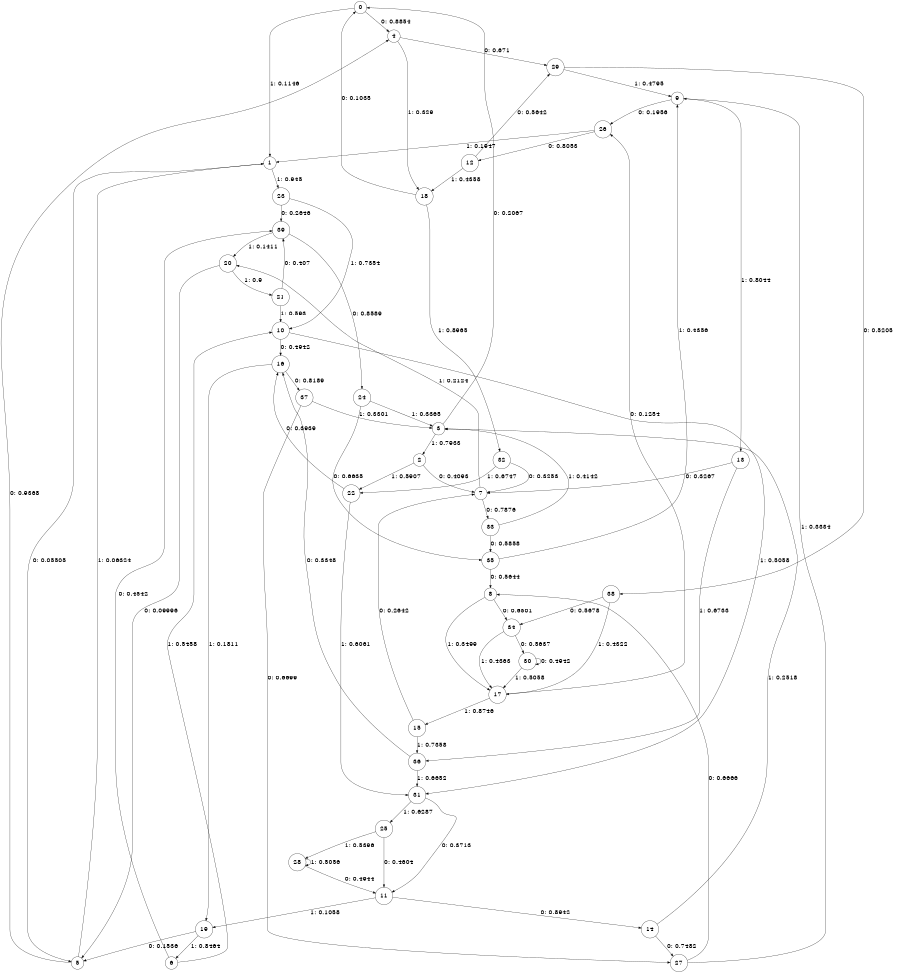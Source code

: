 digraph "ch35concat_phase3_L6" {
size = "6,8.5";
ratio = "fill";
node [shape = circle];
node [fontsize = 24];
edge [fontsize = 24];
0 -> 4 [label = "0: 0.8854   "];
0 -> 1 [label = "1: 0.1146   "];
1 -> 5 [label = "0: 0.05505  "];
1 -> 23 [label = "1: 0.945    "];
2 -> 7 [label = "0: 0.4093   "];
2 -> 22 [label = "1: 0.5907   "];
3 -> 0 [label = "0: 0.2067   "];
3 -> 2 [label = "1: 0.7933   "];
4 -> 29 [label = "0: 0.671    "];
4 -> 18 [label = "1: 0.329    "];
5 -> 4 [label = "0: 0.9368   "];
5 -> 1 [label = "1: 0.06324  "];
6 -> 39 [label = "0: 0.4542   "];
6 -> 10 [label = "1: 0.5458   "];
7 -> 33 [label = "0: 0.7876   "];
7 -> 20 [label = "1: 0.2124   "];
8 -> 34 [label = "0: 0.6501   "];
8 -> 17 [label = "1: 0.3499   "];
9 -> 26 [label = "0: 0.1956   "];
9 -> 13 [label = "1: 0.8044   "];
10 -> 16 [label = "0: 0.4942   "];
10 -> 31 [label = "1: 0.5058   "];
11 -> 14 [label = "0: 0.8942   "];
11 -> 19 [label = "1: 0.1058   "];
12 -> 29 [label = "0: 0.5642   "];
12 -> 18 [label = "1: 0.4358   "];
13 -> 7 [label = "0: 0.3267   "];
13 -> 36 [label = "1: 0.6733   "];
14 -> 27 [label = "0: 0.7482   "];
14 -> 3 [label = "1: 0.2518   "];
15 -> 7 [label = "0: 0.2642   "];
15 -> 36 [label = "1: 0.7358   "];
16 -> 37 [label = "0: 0.8189   "];
16 -> 19 [label = "1: 0.1811   "];
17 -> 26 [label = "0: 0.1254   "];
17 -> 15 [label = "1: 0.8746   "];
18 -> 0 [label = "0: 0.1035   "];
18 -> 32 [label = "1: 0.8965   "];
19 -> 5 [label = "0: 0.1536   "];
19 -> 6 [label = "1: 0.8464   "];
20 -> 5 [label = "0: 0.09996  "];
20 -> 21 [label = "1: 0.9      "];
21 -> 39 [label = "0: 0.407    "];
21 -> 10 [label = "1: 0.593    "];
22 -> 16 [label = "0: 0.3939   "];
22 -> 31 [label = "1: 0.6061   "];
23 -> 39 [label = "0: 0.2646   "];
23 -> 10 [label = "1: 0.7354   "];
24 -> 35 [label = "0: 0.6635   "];
24 -> 3 [label = "1: 0.3365   "];
25 -> 11 [label = "0: 0.4604   "];
25 -> 28 [label = "1: 0.5396   "];
26 -> 12 [label = "0: 0.8053   "];
26 -> 1 [label = "1: 0.1947   "];
27 -> 8 [label = "0: 0.6666   "];
27 -> 9 [label = "1: 0.3334   "];
28 -> 11 [label = "0: 0.4944   "];
28 -> 28 [label = "1: 0.5056   "];
29 -> 38 [label = "0: 0.5205   "];
29 -> 9 [label = "1: 0.4795   "];
30 -> 30 [label = "0: 0.4942   "];
30 -> 17 [label = "1: 0.5058   "];
31 -> 11 [label = "0: 0.3713   "];
31 -> 25 [label = "1: 0.6287   "];
32 -> 7 [label = "0: 0.3253   "];
32 -> 22 [label = "1: 0.6747   "];
33 -> 35 [label = "0: 0.5858   "];
33 -> 3 [label = "1: 0.4142   "];
34 -> 30 [label = "0: 0.5637   "];
34 -> 17 [label = "1: 0.4363   "];
35 -> 8 [label = "0: 0.5644   "];
35 -> 9 [label = "1: 0.4356   "];
36 -> 16 [label = "0: 0.3348   "];
36 -> 31 [label = "1: 0.6652   "];
37 -> 27 [label = "0: 0.6699   "];
37 -> 3 [label = "1: 0.3301   "];
38 -> 34 [label = "0: 0.5678   "];
38 -> 17 [label = "1: 0.4322   "];
39 -> 24 [label = "0: 0.8589   "];
39 -> 20 [label = "1: 0.1411   "];
}